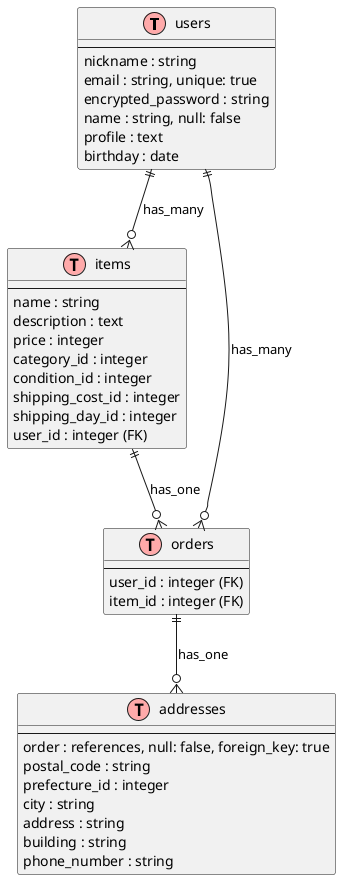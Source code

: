 @startuml
!define table(x) class x << (T,#FFAAAA) >>

' Define the tables without id(PK), created_at, updated_at
table(users) {
  --
  nickname : string
  email : string, unique: true
  encrypted_password : string
  name : string, null: false
  profile : text
  birthday : date
}

table(items) {
  --
  name : string
  description : text
  price : integer
  category_id : integer
  condition_id : integer
  shipping_cost_id : integer
  shipping_day_id : integer
  user_id : integer (FK)
}

table(orders) {
  --
  user_id : integer (FK)
  item_id : integer (FK)
}

table(addresses) {
  --
  order : references, null: false, foreign_key: true
  postal_code : string
  prefecture_id : integer
  city : string
  address : string
  building : string
  phone_number : string
}

' Define relationships
users ||--o{ items : "has_many"
users ||--o{ orders : "has_many"
items ||--o{ orders : "has_one"
orders ||--o{ addresses : "has_one"

@enduml